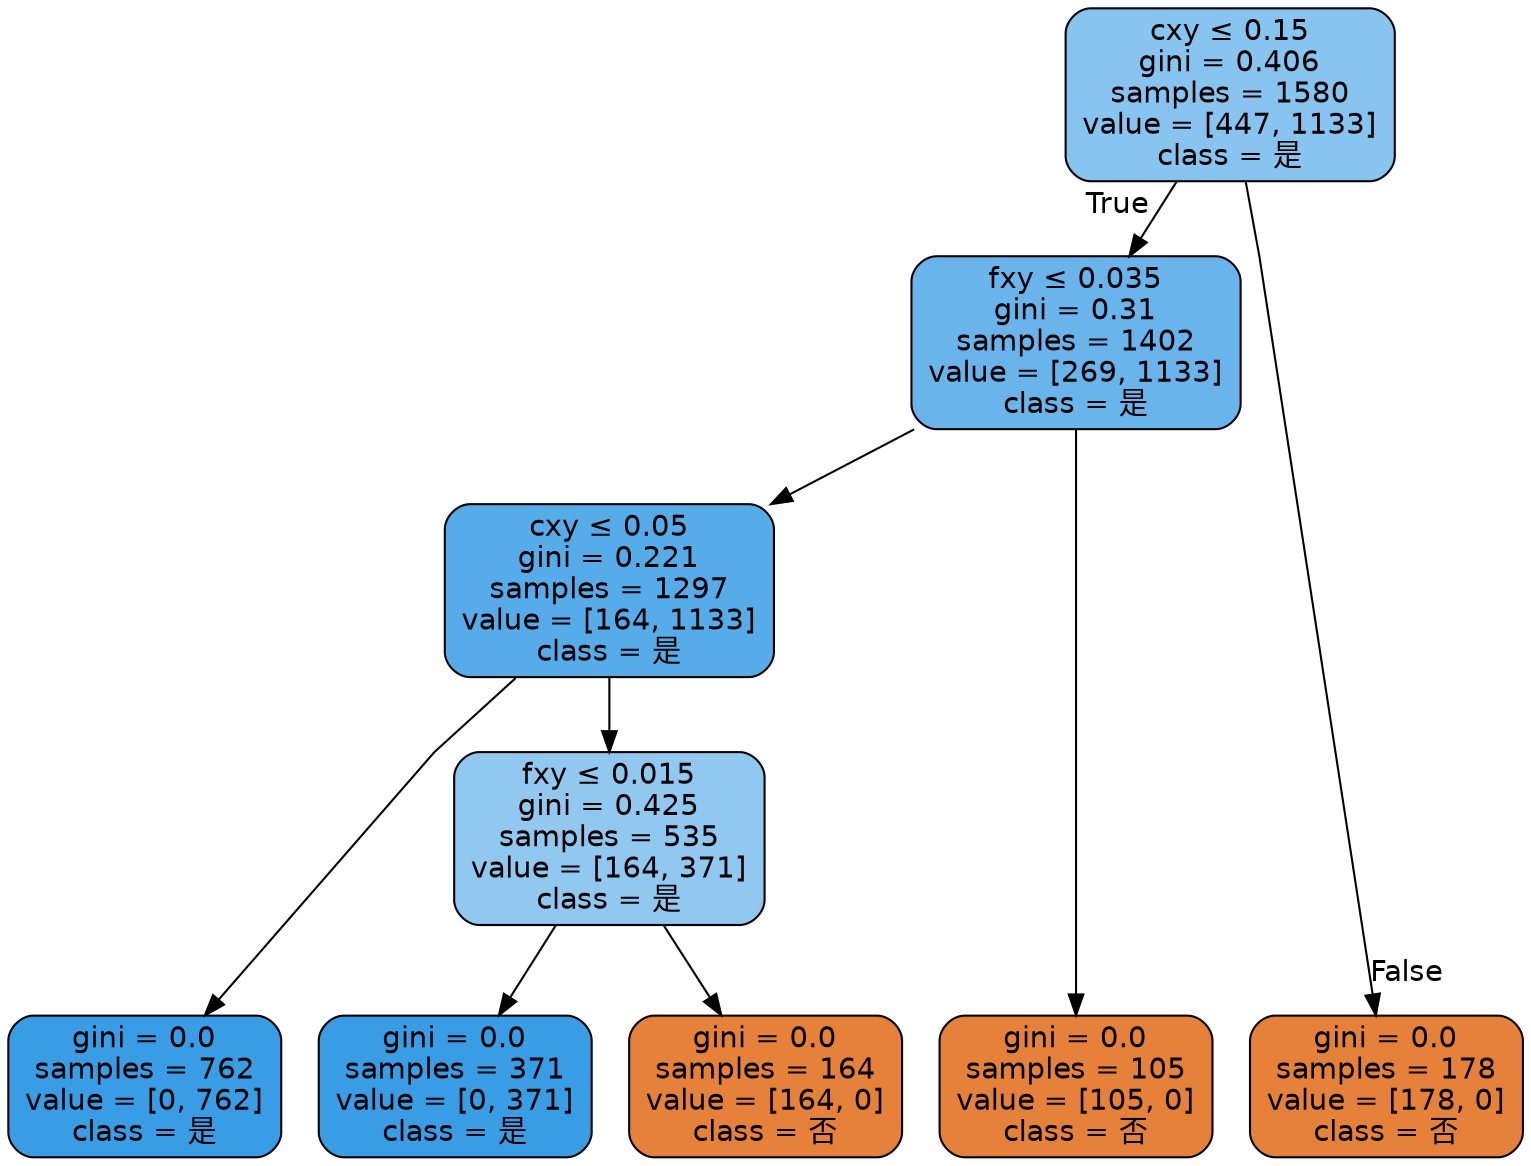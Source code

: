 digraph Tree {
node [shape=box, style="filled, rounded", color="black", fontname="helvetica"] ;
graph [ranksep=equally, splines=polyline] ;
edge [fontname="helvetica"] ;
0 [label=<cxy &le; 0.15<br/>gini = 0.406<br/>samples = 1580<br/>value = [447, 1133]<br/>class = 是>, fillcolor="#87c4ef"] ;
1 [label=<fxy &le; 0.035<br/>gini = 0.31<br/>samples = 1402<br/>value = [269, 1133]<br/>class = 是>, fillcolor="#68b4eb"] ;
0 -> 1 [labeldistance=2.5, labelangle=45, headlabel="True"] ;
2 [label=<cxy &le; 0.05<br/>gini = 0.221<br/>samples = 1297<br/>value = [164, 1133]<br/>class = 是>, fillcolor="#56abe9"] ;
1 -> 2 ;
3 [label=<gini = 0.0<br/>samples = 762<br/>value = [0, 762]<br/>class = 是>, fillcolor="#399de5"] ;
2 -> 3 ;
4 [label=<fxy &le; 0.015<br/>gini = 0.425<br/>samples = 535<br/>value = [164, 371]<br/>class = 是>, fillcolor="#91c8f0"] ;
2 -> 4 ;
5 [label=<gini = 0.0<br/>samples = 371<br/>value = [0, 371]<br/>class = 是>, fillcolor="#399de5"] ;
4 -> 5 ;
6 [label=<gini = 0.0<br/>samples = 164<br/>value = [164, 0]<br/>class = 否>, fillcolor="#e58139"] ;
4 -> 6 ;
7 [label=<gini = 0.0<br/>samples = 105<br/>value = [105, 0]<br/>class = 否>, fillcolor="#e58139"] ;
1 -> 7 ;
8 [label=<gini = 0.0<br/>samples = 178<br/>value = [178, 0]<br/>class = 否>, fillcolor="#e58139"] ;
0 -> 8 [labeldistance=2.5, labelangle=-45, headlabel="False"] ;
{rank=same ; 0} ;
{rank=same ; 1} ;
{rank=same ; 2} ;
{rank=same ; 4} ;
{rank=same ; 3; 5; 6; 7; 8} ;
}
